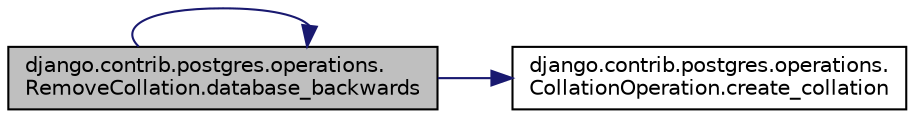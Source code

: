 digraph "django.contrib.postgres.operations.RemoveCollation.database_backwards"
{
 // LATEX_PDF_SIZE
  edge [fontname="Helvetica",fontsize="10",labelfontname="Helvetica",labelfontsize="10"];
  node [fontname="Helvetica",fontsize="10",shape=record];
  rankdir="LR";
  Node1 [label="django.contrib.postgres.operations.\lRemoveCollation.database_backwards",height=0.2,width=0.4,color="black", fillcolor="grey75", style="filled", fontcolor="black",tooltip=" "];
  Node1 -> Node2 [color="midnightblue",fontsize="10",style="solid",fontname="Helvetica"];
  Node2 [label="django.contrib.postgres.operations.\lCollationOperation.create_collation",height=0.2,width=0.4,color="black", fillcolor="white", style="filled",URL="$d1/d89/classdjango_1_1contrib_1_1postgres_1_1operations_1_1_collation_operation.html#a42b3055c067f42a45f85531b400d0433",tooltip=" "];
  Node1 -> Node1 [color="midnightblue",fontsize="10",style="solid",fontname="Helvetica"];
}

